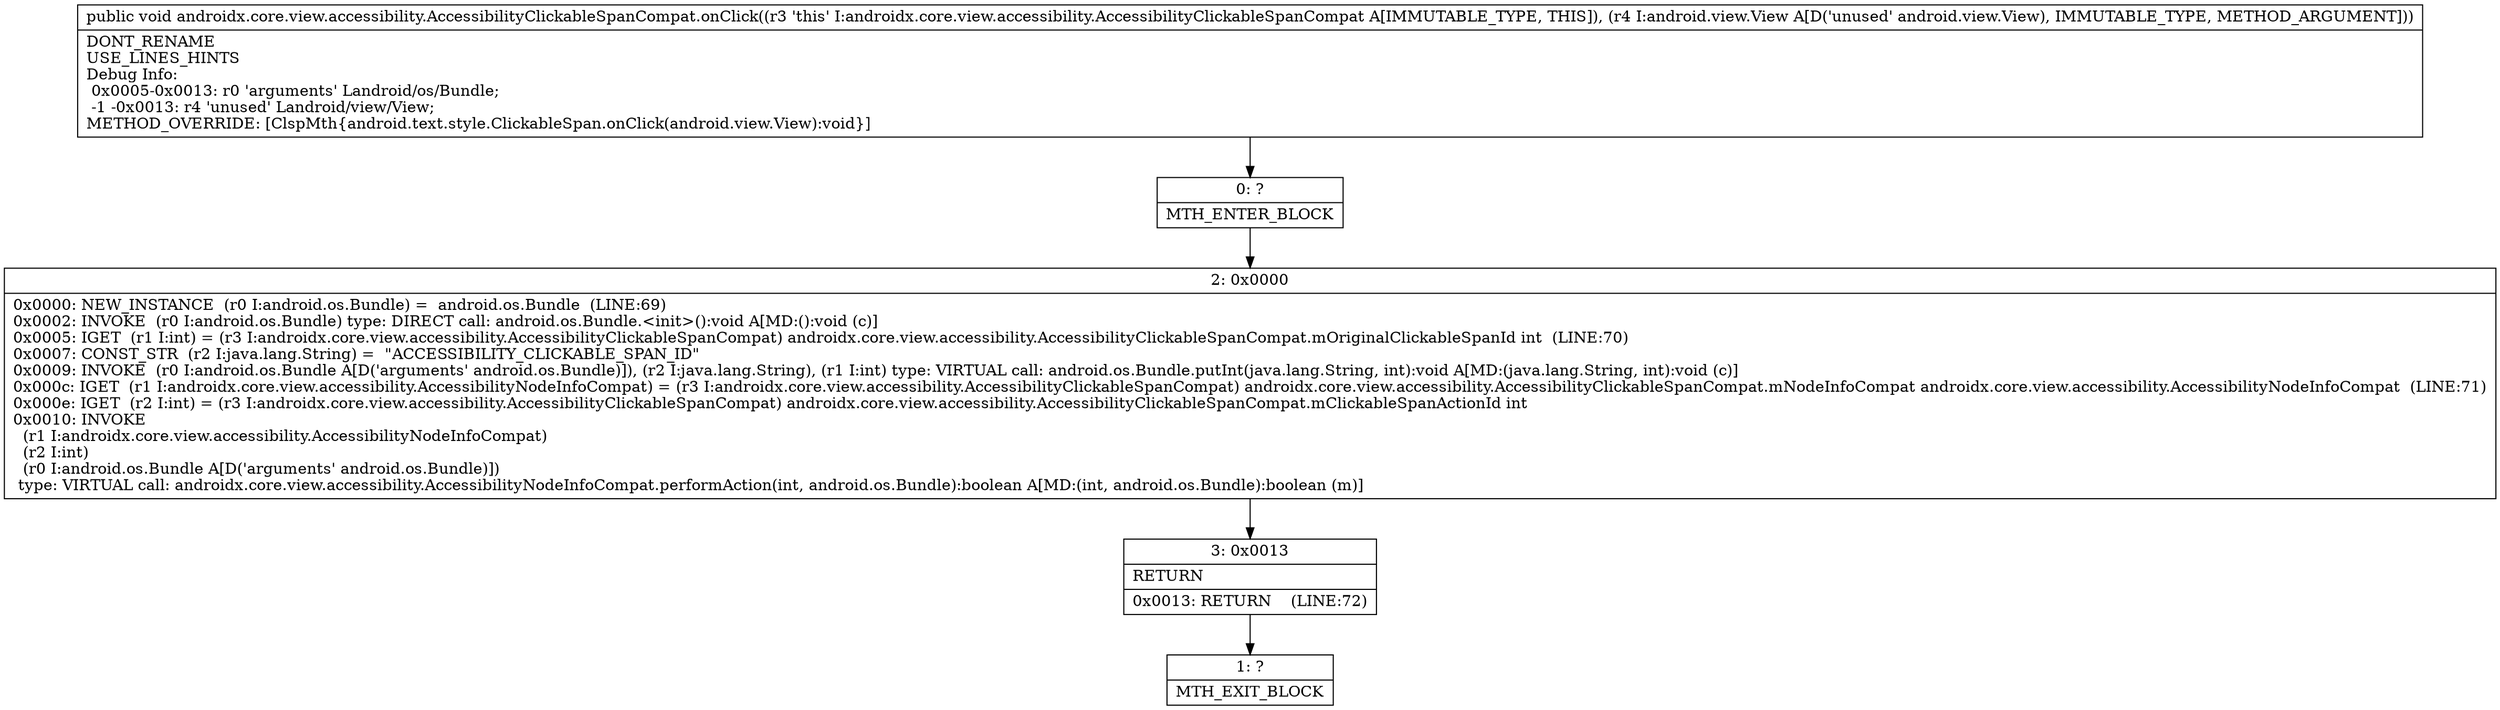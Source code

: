 digraph "CFG forandroidx.core.view.accessibility.AccessibilityClickableSpanCompat.onClick(Landroid\/view\/View;)V" {
Node_0 [shape=record,label="{0\:\ ?|MTH_ENTER_BLOCK\l}"];
Node_2 [shape=record,label="{2\:\ 0x0000|0x0000: NEW_INSTANCE  (r0 I:android.os.Bundle) =  android.os.Bundle  (LINE:69)\l0x0002: INVOKE  (r0 I:android.os.Bundle) type: DIRECT call: android.os.Bundle.\<init\>():void A[MD:():void (c)]\l0x0005: IGET  (r1 I:int) = (r3 I:androidx.core.view.accessibility.AccessibilityClickableSpanCompat) androidx.core.view.accessibility.AccessibilityClickableSpanCompat.mOriginalClickableSpanId int  (LINE:70)\l0x0007: CONST_STR  (r2 I:java.lang.String) =  \"ACCESSIBILITY_CLICKABLE_SPAN_ID\" \l0x0009: INVOKE  (r0 I:android.os.Bundle A[D('arguments' android.os.Bundle)]), (r2 I:java.lang.String), (r1 I:int) type: VIRTUAL call: android.os.Bundle.putInt(java.lang.String, int):void A[MD:(java.lang.String, int):void (c)]\l0x000c: IGET  (r1 I:androidx.core.view.accessibility.AccessibilityNodeInfoCompat) = (r3 I:androidx.core.view.accessibility.AccessibilityClickableSpanCompat) androidx.core.view.accessibility.AccessibilityClickableSpanCompat.mNodeInfoCompat androidx.core.view.accessibility.AccessibilityNodeInfoCompat  (LINE:71)\l0x000e: IGET  (r2 I:int) = (r3 I:androidx.core.view.accessibility.AccessibilityClickableSpanCompat) androidx.core.view.accessibility.AccessibilityClickableSpanCompat.mClickableSpanActionId int \l0x0010: INVOKE  \l  (r1 I:androidx.core.view.accessibility.AccessibilityNodeInfoCompat)\l  (r2 I:int)\l  (r0 I:android.os.Bundle A[D('arguments' android.os.Bundle)])\l type: VIRTUAL call: androidx.core.view.accessibility.AccessibilityNodeInfoCompat.performAction(int, android.os.Bundle):boolean A[MD:(int, android.os.Bundle):boolean (m)]\l}"];
Node_3 [shape=record,label="{3\:\ 0x0013|RETURN\l|0x0013: RETURN    (LINE:72)\l}"];
Node_1 [shape=record,label="{1\:\ ?|MTH_EXIT_BLOCK\l}"];
MethodNode[shape=record,label="{public void androidx.core.view.accessibility.AccessibilityClickableSpanCompat.onClick((r3 'this' I:androidx.core.view.accessibility.AccessibilityClickableSpanCompat A[IMMUTABLE_TYPE, THIS]), (r4 I:android.view.View A[D('unused' android.view.View), IMMUTABLE_TYPE, METHOD_ARGUMENT]))  | DONT_RENAME\lUSE_LINES_HINTS\lDebug Info:\l  0x0005\-0x0013: r0 'arguments' Landroid\/os\/Bundle;\l  \-1 \-0x0013: r4 'unused' Landroid\/view\/View;\lMETHOD_OVERRIDE: [ClspMth\{android.text.style.ClickableSpan.onClick(android.view.View):void\}]\l}"];
MethodNode -> Node_0;Node_0 -> Node_2;
Node_2 -> Node_3;
Node_3 -> Node_1;
}

